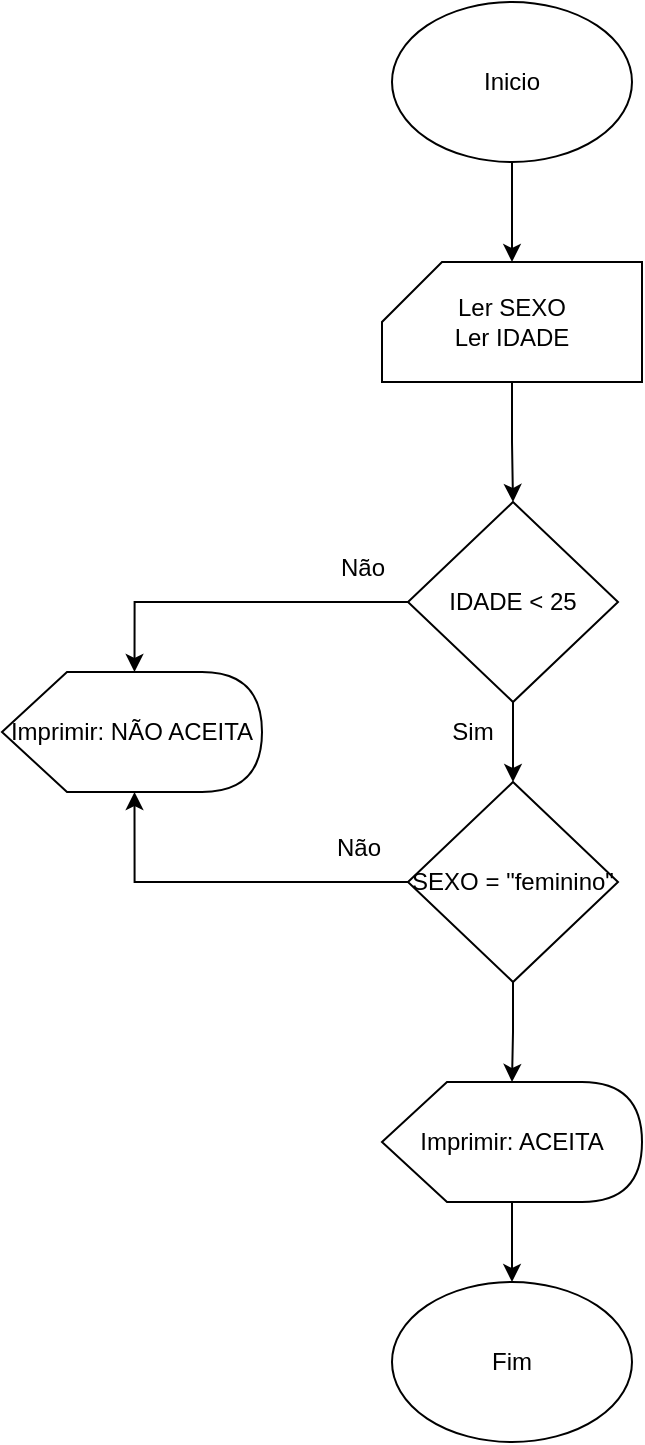<mxfile version="24.0.1" type="github">
  <diagram name="Page-1" id="cjyQhb4yVqfbpBZrUUNz">
    <mxGraphModel dx="1393" dy="835" grid="1" gridSize="10" guides="1" tooltips="1" connect="1" arrows="1" fold="1" page="1" pageScale="1" pageWidth="850" pageHeight="1100" math="0" shadow="0">
      <root>
        <mxCell id="0" />
        <mxCell id="1" parent="0" />
        <mxCell id="plB1G2_pi3NMGVseFFdb-8" value="" style="edgeStyle=orthogonalEdgeStyle;rounded=0;orthogonalLoop=1;jettySize=auto;html=1;" edge="1" parent="1" source="plB1G2_pi3NMGVseFFdb-1" target="plB1G2_pi3NMGVseFFdb-2">
          <mxGeometry relative="1" as="geometry" />
        </mxCell>
        <mxCell id="plB1G2_pi3NMGVseFFdb-1" value="Inicio" style="ellipse;whiteSpace=wrap;html=1;" vertex="1" parent="1">
          <mxGeometry x="365" y="90" width="120" height="80" as="geometry" />
        </mxCell>
        <mxCell id="plB1G2_pi3NMGVseFFdb-10" value="" style="edgeStyle=orthogonalEdgeStyle;rounded=0;orthogonalLoop=1;jettySize=auto;html=1;" edge="1" parent="1" source="plB1G2_pi3NMGVseFFdb-2" target="plB1G2_pi3NMGVseFFdb-9">
          <mxGeometry relative="1" as="geometry" />
        </mxCell>
        <mxCell id="plB1G2_pi3NMGVseFFdb-2" value="Ler SEXO&lt;div&gt;Ler IDADE&lt;/div&gt;" style="shape=card;whiteSpace=wrap;html=1;" vertex="1" parent="1">
          <mxGeometry x="360" y="220" width="130" height="60" as="geometry" />
        </mxCell>
        <mxCell id="plB1G2_pi3NMGVseFFdb-15" value="" style="edgeStyle=orthogonalEdgeStyle;rounded=0;orthogonalLoop=1;jettySize=auto;html=1;" edge="1" parent="1" source="plB1G2_pi3NMGVseFFdb-9" target="plB1G2_pi3NMGVseFFdb-14">
          <mxGeometry relative="1" as="geometry" />
        </mxCell>
        <mxCell id="plB1G2_pi3NMGVseFFdb-9" value="IDADE &amp;lt; 25" style="rhombus;whiteSpace=wrap;html=1;" vertex="1" parent="1">
          <mxGeometry x="373" y="340" width="105" height="100" as="geometry" />
        </mxCell>
        <mxCell id="plB1G2_pi3NMGVseFFdb-11" value="Imprimir: NÃO ACEITA" style="shape=display;whiteSpace=wrap;html=1;" vertex="1" parent="1">
          <mxGeometry x="170" y="425" width="130" height="60" as="geometry" />
        </mxCell>
        <mxCell id="plB1G2_pi3NMGVseFFdb-13" value="Não" style="text;html=1;align=center;verticalAlign=middle;resizable=0;points=[];autosize=1;strokeColor=none;fillColor=none;" vertex="1" parent="1">
          <mxGeometry x="325" y="358" width="50" height="30" as="geometry" />
        </mxCell>
        <mxCell id="plB1G2_pi3NMGVseFFdb-21" value="" style="edgeStyle=orthogonalEdgeStyle;rounded=0;orthogonalLoop=1;jettySize=auto;html=1;" edge="1" parent="1" source="plB1G2_pi3NMGVseFFdb-14" target="plB1G2_pi3NMGVseFFdb-20">
          <mxGeometry relative="1" as="geometry" />
        </mxCell>
        <mxCell id="plB1G2_pi3NMGVseFFdb-14" value="SEXO = &quot;feminino&quot;" style="rhombus;whiteSpace=wrap;html=1;" vertex="1" parent="1">
          <mxGeometry x="373" y="480" width="105" height="100" as="geometry" />
        </mxCell>
        <mxCell id="plB1G2_pi3NMGVseFFdb-16" value="Sim" style="text;html=1;align=center;verticalAlign=middle;resizable=0;points=[];autosize=1;strokeColor=none;fillColor=none;" vertex="1" parent="1">
          <mxGeometry x="385" y="440" width="40" height="30" as="geometry" />
        </mxCell>
        <mxCell id="plB1G2_pi3NMGVseFFdb-17" style="edgeStyle=orthogonalEdgeStyle;rounded=0;orthogonalLoop=1;jettySize=auto;html=1;exitX=0;exitY=0.5;exitDx=0;exitDy=0;entryX=0;entryY=0;entryDx=66.25;entryDy=0;entryPerimeter=0;" edge="1" parent="1" source="plB1G2_pi3NMGVseFFdb-9" target="plB1G2_pi3NMGVseFFdb-11">
          <mxGeometry relative="1" as="geometry" />
        </mxCell>
        <mxCell id="plB1G2_pi3NMGVseFFdb-18" style="edgeStyle=orthogonalEdgeStyle;rounded=0;orthogonalLoop=1;jettySize=auto;html=1;exitX=0;exitY=0.5;exitDx=0;exitDy=0;entryX=0;entryY=0;entryDx=66.25;entryDy=60;entryPerimeter=0;" edge="1" parent="1" source="plB1G2_pi3NMGVseFFdb-14" target="plB1G2_pi3NMGVseFFdb-11">
          <mxGeometry relative="1" as="geometry" />
        </mxCell>
        <mxCell id="plB1G2_pi3NMGVseFFdb-19" value="Não" style="text;html=1;align=center;verticalAlign=middle;resizable=0;points=[];autosize=1;strokeColor=none;fillColor=none;" vertex="1" parent="1">
          <mxGeometry x="323" y="498" width="50" height="30" as="geometry" />
        </mxCell>
        <mxCell id="plB1G2_pi3NMGVseFFdb-23" value="" style="edgeStyle=orthogonalEdgeStyle;rounded=0;orthogonalLoop=1;jettySize=auto;html=1;" edge="1" parent="1" source="plB1G2_pi3NMGVseFFdb-20" target="plB1G2_pi3NMGVseFFdb-22">
          <mxGeometry relative="1" as="geometry" />
        </mxCell>
        <mxCell id="plB1G2_pi3NMGVseFFdb-20" value="Imprimir: ACEITA" style="shape=display;whiteSpace=wrap;html=1;" vertex="1" parent="1">
          <mxGeometry x="360" y="630" width="130" height="60" as="geometry" />
        </mxCell>
        <mxCell id="plB1G2_pi3NMGVseFFdb-22" value="Fim" style="ellipse;whiteSpace=wrap;html=1;" vertex="1" parent="1">
          <mxGeometry x="365" y="730" width="120" height="80" as="geometry" />
        </mxCell>
      </root>
    </mxGraphModel>
  </diagram>
</mxfile>
